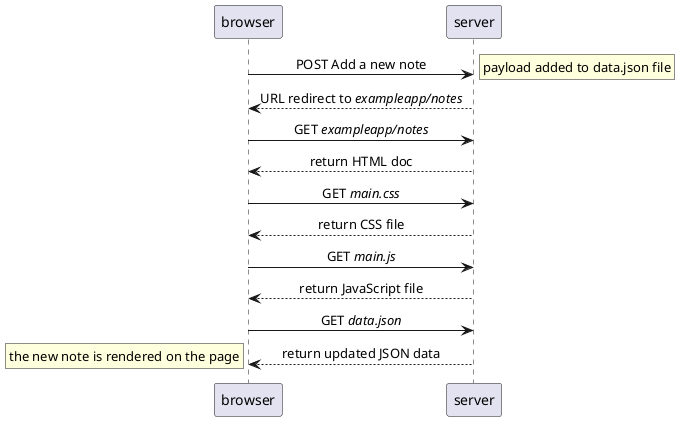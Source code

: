 @startuml
'https://plantuml.com/sequence-diagram

skinparam sequenceMessageAlign center

browser -> server: POST Add a new note
rnote right: payload added to data.json file
server --> browser: URL redirect to //exampleapp/notes//

browser -> server: GET //exampleapp/notes//
server --> browser:  return HTML doc

browser -> server: GET //main.css//
server --> browser: return CSS file

browser -> server: GET //main.js//
server --> browser:  return JavaScript file

browser -> server: GET //data.json//
server --> browser:  return updated JSON data
rnote left: the new note is rendered on the page

@enduml